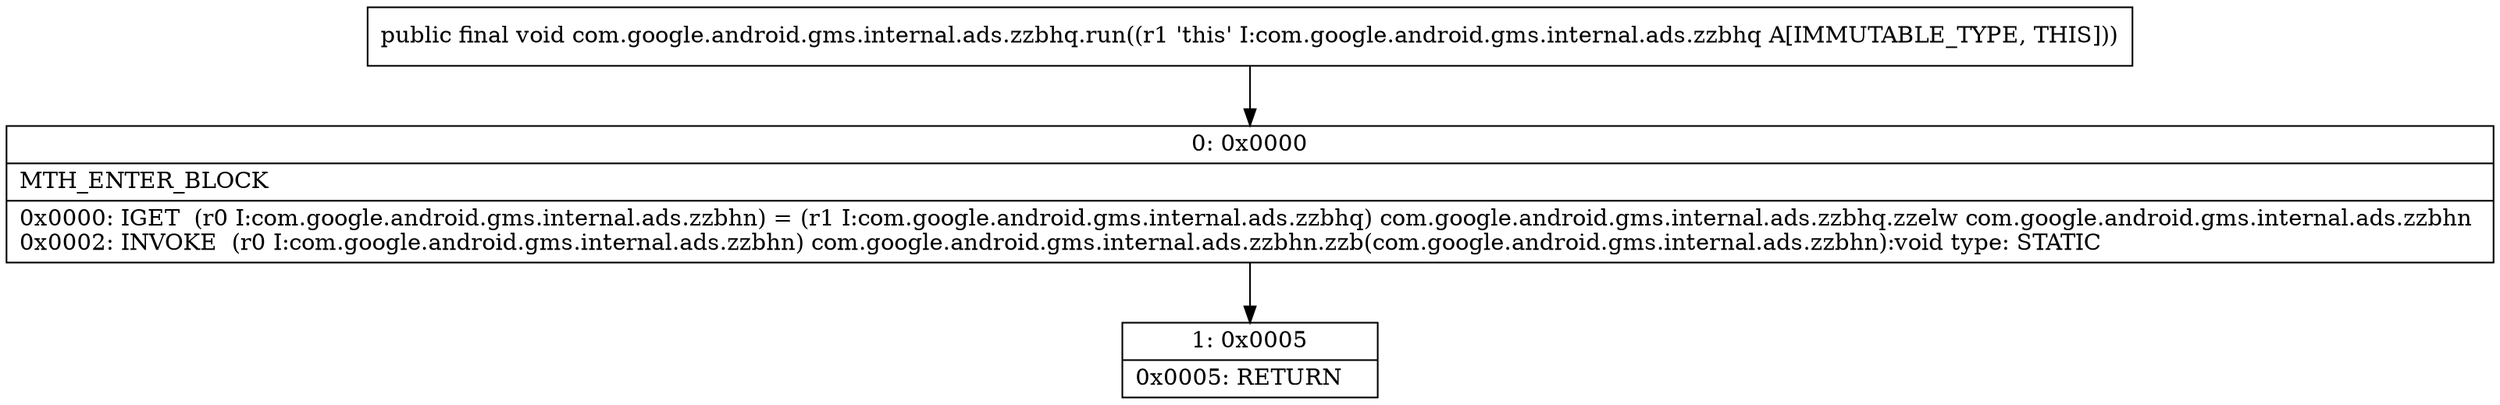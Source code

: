 digraph "CFG forcom.google.android.gms.internal.ads.zzbhq.run()V" {
Node_0 [shape=record,label="{0\:\ 0x0000|MTH_ENTER_BLOCK\l|0x0000: IGET  (r0 I:com.google.android.gms.internal.ads.zzbhn) = (r1 I:com.google.android.gms.internal.ads.zzbhq) com.google.android.gms.internal.ads.zzbhq.zzelw com.google.android.gms.internal.ads.zzbhn \l0x0002: INVOKE  (r0 I:com.google.android.gms.internal.ads.zzbhn) com.google.android.gms.internal.ads.zzbhn.zzb(com.google.android.gms.internal.ads.zzbhn):void type: STATIC \l}"];
Node_1 [shape=record,label="{1\:\ 0x0005|0x0005: RETURN   \l}"];
MethodNode[shape=record,label="{public final void com.google.android.gms.internal.ads.zzbhq.run((r1 'this' I:com.google.android.gms.internal.ads.zzbhq A[IMMUTABLE_TYPE, THIS])) }"];
MethodNode -> Node_0;
Node_0 -> Node_1;
}

